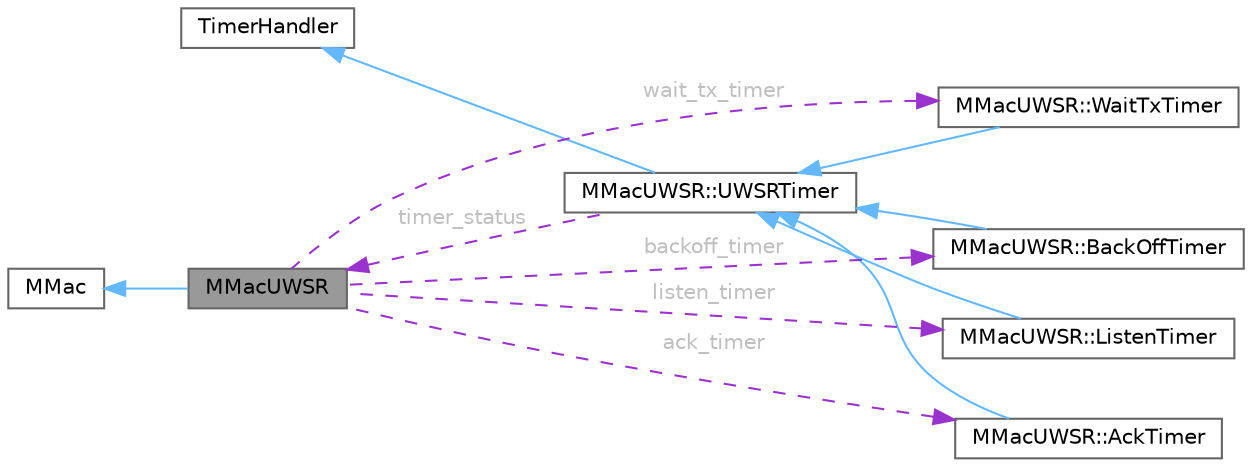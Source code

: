 digraph "MMacUWSR"
{
 // LATEX_PDF_SIZE
  bgcolor="transparent";
  edge [fontname=Helvetica,fontsize=10,labelfontname=Helvetica,labelfontsize=10];
  node [fontname=Helvetica,fontsize=10,shape=box,height=0.2,width=0.4];
  rankdir="LR";
  Node1 [id="Node000001",label="MMacUWSR",height=0.2,width=0.4,color="gray40", fillcolor="grey60", style="filled", fontcolor="black",tooltip="This is the base class of MMacUWSR protocol, which is a derived class of MMac."];
  Node2 -> Node1 [id="edge1_Node000001_Node000002",dir="back",color="steelblue1",style="solid",tooltip=" "];
  Node2 [id="Node000002",label="MMac",height=0.2,width=0.4,color="gray40", fillcolor="white", style="filled",tooltip=" "];
  Node3 -> Node1 [id="edge2_Node000001_Node000003",dir="back",color="darkorchid3",style="dashed",tooltip=" ",label=" ack_timer",fontcolor="grey" ];
  Node3 [id="Node000003",label="MMacUWSR::AckTimer",height=0.2,width=0.4,color="gray40", fillcolor="white", style="filled",URL="$classMMacUWSR_1_1AckTimer.html",tooltip="Base class of AckTimer, which is a derived class of UWSRTimer."];
  Node4 -> Node3 [id="edge3_Node000003_Node000004",dir="back",color="steelblue1",style="solid",tooltip=" "];
  Node4 [id="Node000004",label="MMacUWSR::UWSRTimer",height=0.2,width=0.4,color="gray40", fillcolor="white", style="filled",URL="$classMMacUWSR_1_1UWSRTimer.html",tooltip="Base class of all the timer used in this protocol."];
  Node5 -> Node4 [id="edge4_Node000004_Node000005",dir="back",color="steelblue1",style="solid",tooltip=" "];
  Node5 [id="Node000005",label="TimerHandler",height=0.2,width=0.4,color="gray40", fillcolor="white", style="filled",tooltip=" "];
  Node1 -> Node4 [id="edge5_Node000004_Node000001",dir="back",color="darkorchid3",style="dashed",tooltip=" ",label=" timer_status",fontcolor="grey" ];
  Node6 -> Node1 [id="edge6_Node000001_Node000006",dir="back",color="darkorchid3",style="dashed",tooltip=" ",label=" backoff_timer",fontcolor="grey" ];
  Node6 [id="Node000006",label="MMacUWSR::BackOffTimer",height=0.2,width=0.4,color="gray40", fillcolor="white", style="filled",URL="$classMMacUWSR_1_1BackOffTimer.html",tooltip="Base class of BackoffTimer."];
  Node4 -> Node6 [id="edge7_Node000006_Node000004",dir="back",color="steelblue1",style="solid",tooltip=" "];
  Node7 -> Node1 [id="edge8_Node000001_Node000007",dir="back",color="darkorchid3",style="dashed",tooltip=" ",label=" listen_timer",fontcolor="grey" ];
  Node7 [id="Node000007",label="MMacUWSR::ListenTimer",height=0.2,width=0.4,color="gray40", fillcolor="white", style="filled",URL="$classMMacUWSR_1_1ListenTimer.html",tooltip="Base class of ListenTimer, which is a derived class of UWSRTimer."];
  Node4 -> Node7 [id="edge9_Node000007_Node000004",dir="back",color="steelblue1",style="solid",tooltip=" "];
  Node8 -> Node1 [id="edge10_Node000001_Node000008",dir="back",color="darkorchid3",style="dashed",tooltip=" ",label=" wait_tx_timer",fontcolor="grey" ];
  Node8 [id="Node000008",label="MMacUWSR::WaitTxTimer",height=0.2,width=0.4,color="gray40", fillcolor="white", style="filled",URL="$classMMacUWSR_1_1WaitTxTimer.html",tooltip="Base class of WaitTxTimer, which is a derived class of UWSRTimer."];
  Node4 -> Node8 [id="edge11_Node000008_Node000004",dir="back",color="steelblue1",style="solid",tooltip=" "];
}
